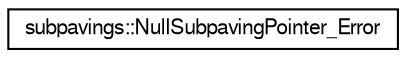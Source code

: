 digraph G
{
  edge [fontname="FreeSans",fontsize="10",labelfontname="FreeSans",labelfontsize="10"];
  node [fontname="FreeSans",fontsize="10",shape=record];
  rankdir="LR";
  Node1 [label="subpavings::NullSubpavingPointer_Error",height=0.2,width=0.4,color="black", fillcolor="white", style="filled",URL="$classsubpavings_1_1NullSubpavingPointer__Error.shtml"];
}
